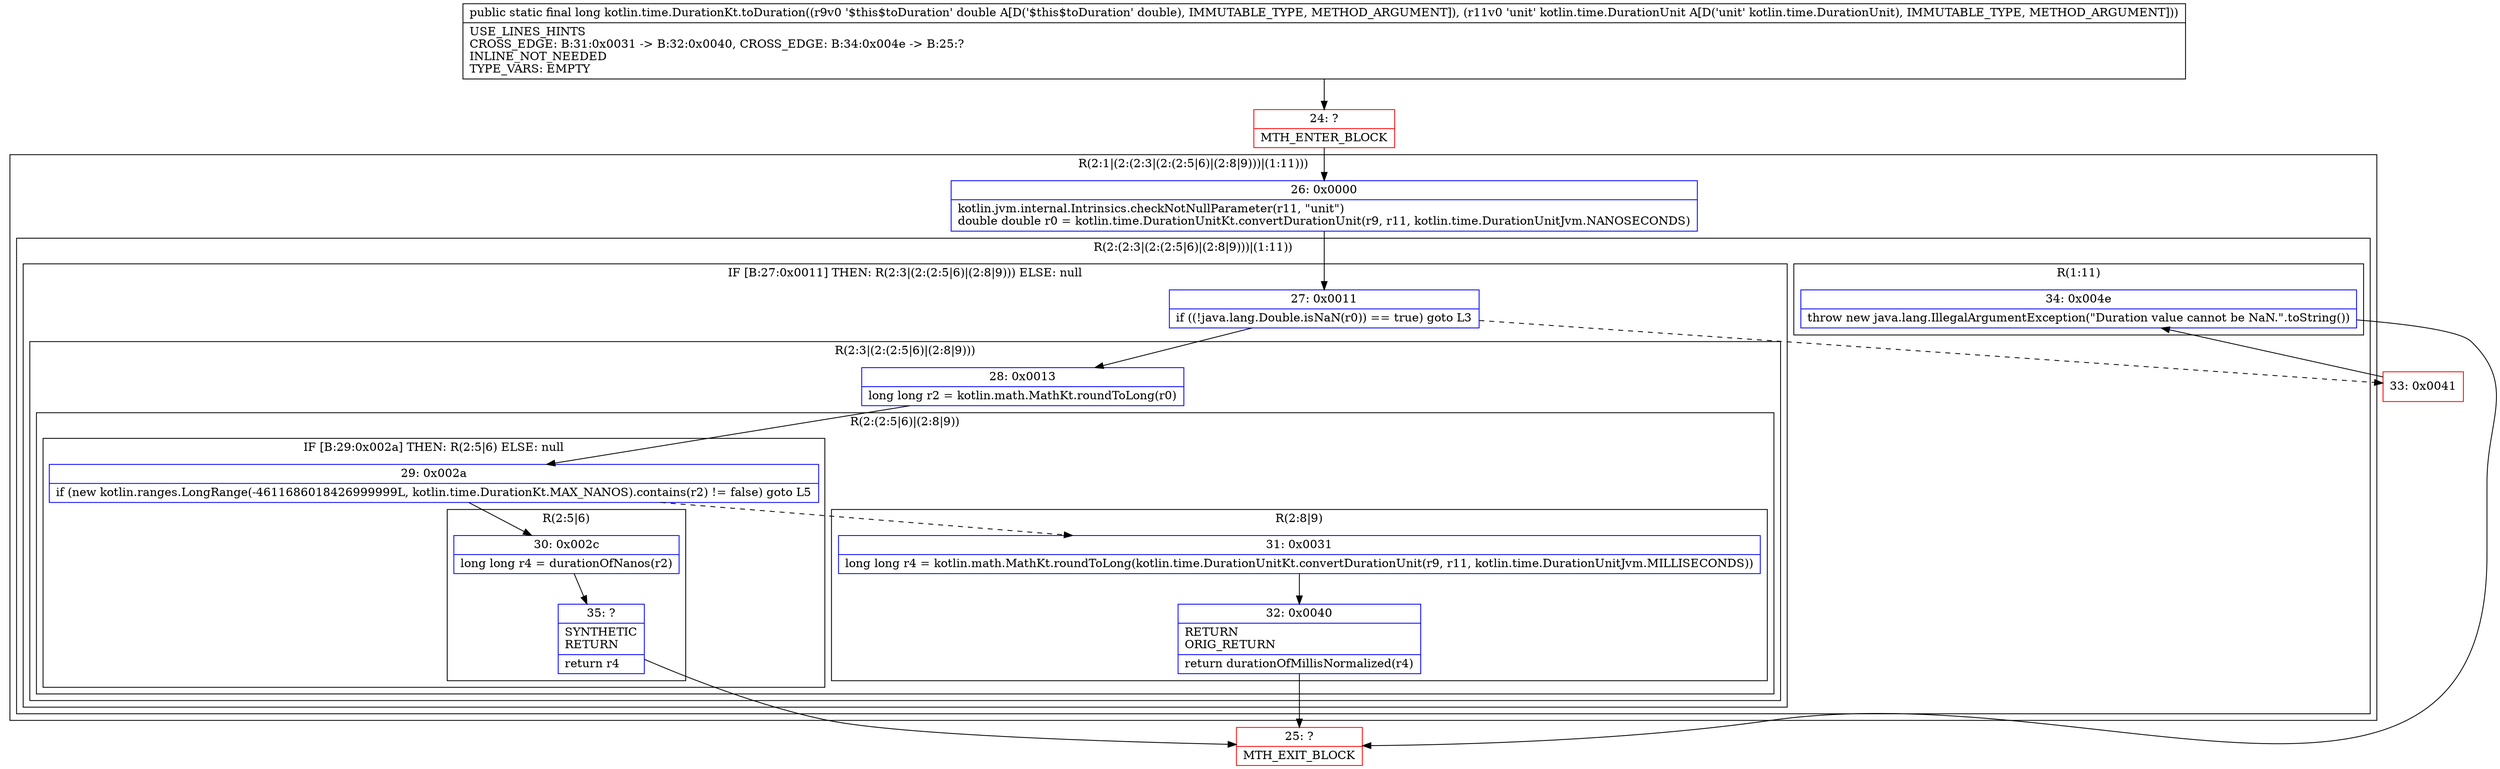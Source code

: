 digraph "CFG forkotlin.time.DurationKt.toDuration(DLkotlin\/time\/DurationUnit;)J" {
subgraph cluster_Region_1790825173 {
label = "R(2:1|(2:(2:3|(2:(2:5|6)|(2:8|9)))|(1:11)))";
node [shape=record,color=blue];
Node_26 [shape=record,label="{26\:\ 0x0000|kotlin.jvm.internal.Intrinsics.checkNotNullParameter(r11, \"unit\")\ldouble double r0 = kotlin.time.DurationUnitKt.convertDurationUnit(r9, r11, kotlin.time.DurationUnitJvm.NANOSECONDS)\l}"];
subgraph cluster_Region_1688358147 {
label = "R(2:(2:3|(2:(2:5|6)|(2:8|9)))|(1:11))";
node [shape=record,color=blue];
subgraph cluster_IfRegion_914213311 {
label = "IF [B:27:0x0011] THEN: R(2:3|(2:(2:5|6)|(2:8|9))) ELSE: null";
node [shape=record,color=blue];
Node_27 [shape=record,label="{27\:\ 0x0011|if ((!java.lang.Double.isNaN(r0)) == true) goto L3\l}"];
subgraph cluster_Region_1285074399 {
label = "R(2:3|(2:(2:5|6)|(2:8|9)))";
node [shape=record,color=blue];
Node_28 [shape=record,label="{28\:\ 0x0013|long long r2 = kotlin.math.MathKt.roundToLong(r0)\l}"];
subgraph cluster_Region_458351462 {
label = "R(2:(2:5|6)|(2:8|9))";
node [shape=record,color=blue];
subgraph cluster_IfRegion_2101714669 {
label = "IF [B:29:0x002a] THEN: R(2:5|6) ELSE: null";
node [shape=record,color=blue];
Node_29 [shape=record,label="{29\:\ 0x002a|if (new kotlin.ranges.LongRange(\-4611686018426999999L, kotlin.time.DurationKt.MAX_NANOS).contains(r2) != false) goto L5\l}"];
subgraph cluster_Region_2045432042 {
label = "R(2:5|6)";
node [shape=record,color=blue];
Node_30 [shape=record,label="{30\:\ 0x002c|long long r4 = durationOfNanos(r2)\l}"];
Node_35 [shape=record,label="{35\:\ ?|SYNTHETIC\lRETURN\l|return r4\l}"];
}
}
subgraph cluster_Region_553836121 {
label = "R(2:8|9)";
node [shape=record,color=blue];
Node_31 [shape=record,label="{31\:\ 0x0031|long long r4 = kotlin.math.MathKt.roundToLong(kotlin.time.DurationUnitKt.convertDurationUnit(r9, r11, kotlin.time.DurationUnitJvm.MILLISECONDS))\l}"];
Node_32 [shape=record,label="{32\:\ 0x0040|RETURN\lORIG_RETURN\l|return durationOfMillisNormalized(r4)\l}"];
}
}
}
}
subgraph cluster_Region_1094082679 {
label = "R(1:11)";
node [shape=record,color=blue];
Node_34 [shape=record,label="{34\:\ 0x004e|throw new java.lang.IllegalArgumentException(\"Duration value cannot be NaN.\".toString())\l}"];
}
}
}
Node_24 [shape=record,color=red,label="{24\:\ ?|MTH_ENTER_BLOCK\l}"];
Node_25 [shape=record,color=red,label="{25\:\ ?|MTH_EXIT_BLOCK\l}"];
Node_33 [shape=record,color=red,label="{33\:\ 0x0041}"];
MethodNode[shape=record,label="{public static final long kotlin.time.DurationKt.toDuration((r9v0 '$this$toDuration' double A[D('$this$toDuration' double), IMMUTABLE_TYPE, METHOD_ARGUMENT]), (r11v0 'unit' kotlin.time.DurationUnit A[D('unit' kotlin.time.DurationUnit), IMMUTABLE_TYPE, METHOD_ARGUMENT]))  | USE_LINES_HINTS\lCROSS_EDGE: B:31:0x0031 \-\> B:32:0x0040, CROSS_EDGE: B:34:0x004e \-\> B:25:?\lINLINE_NOT_NEEDED\lTYPE_VARS: EMPTY\l}"];
MethodNode -> Node_24;Node_26 -> Node_27;
Node_27 -> Node_28;
Node_27 -> Node_33[style=dashed];
Node_28 -> Node_29;
Node_29 -> Node_30;
Node_29 -> Node_31[style=dashed];
Node_30 -> Node_35;
Node_35 -> Node_25;
Node_31 -> Node_32;
Node_32 -> Node_25;
Node_34 -> Node_25;
Node_24 -> Node_26;
Node_33 -> Node_34;
}

